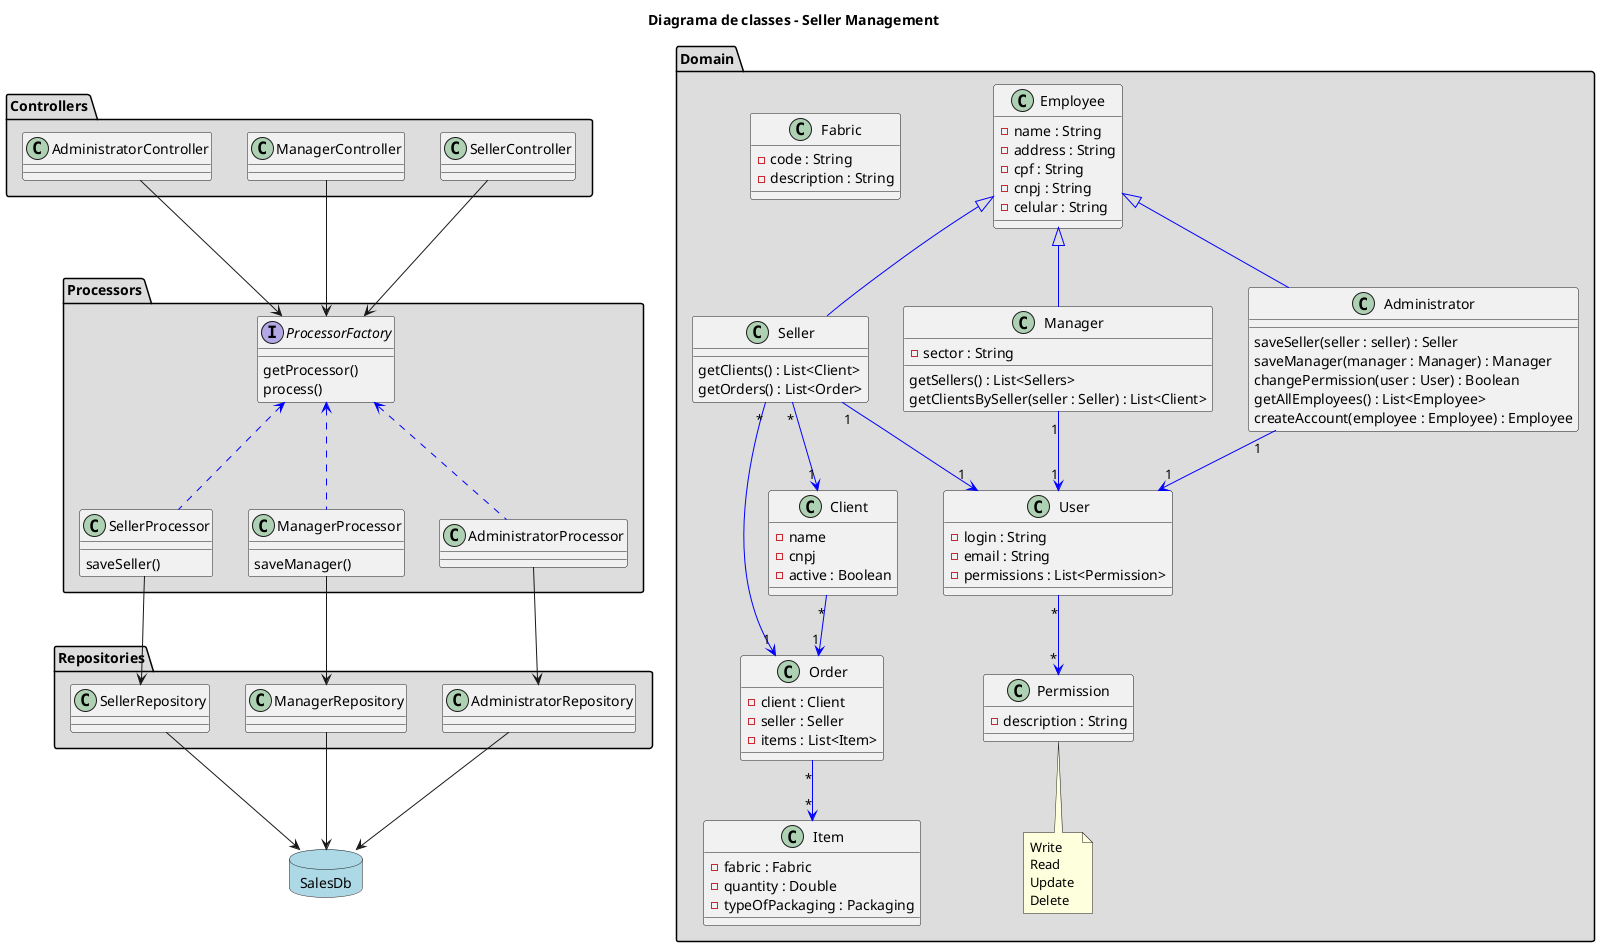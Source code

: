 @startuml
    title Diagrama de classes - Seller Management

    package Domain #DDDDDD {
        class Permission {
        - description : String
    }

    note bottom of Permission : Write \nRead \nUpdate \nDelete

    class User {
        - login : String 
        - email : String
        - permissions : List<Permission>
    }

    class Order {
        - client : Client
        - seller : Seller
        - items : List<Item>
    }

    class Client {
        - name
        - cnpj
        - active : Boolean
    }

    class Employee {
        - name : String
        - address : String
        - cpf : String
        - cnpj : String
        - celular : String

    }

    class Seller {
        
        getClients() : List<Client>
        getOrders() : List<Order>
    }

    class Manager {
        - sector : String
        getSellers() : List<Sellers>
        getClientsBySeller(seller : Seller) : List<Client>
    }

    class Administrator {
        saveSeller(seller : seller) : Seller
        saveManager(manager : Manager) : Manager
        changePermission(user : User) : Boolean
        getAllEmployees() : List<Employee>
        createAccount(employee : Employee) : Employee
    }

    class Item {
        - fabric : Fabric
        - quantity : Double
        - typeOfPackaging : Packaging
    }

    class Fabric {
        - code : String
        - description : String
    }

    Employee <|-- Seller #line:blue
    Employee <|-- Manager #line:blue
    Employee <|-- Administrator #line:blue
    Seller "1" --> "1" User #line:blue
    Manager "1" --> "1" User #line:blue
    Administrator "1" --> "1" User #line:blue
    
    User "*" --> "*" Permission #line:blue

    Seller "*" --> "1" Client #line:blue
    Seller "*" --> "1" Order #line:blue
    Order "*" --> "*" Item #line:blue
    Client "*" --> "1" Order #line:blue
}

package Controllers #DDDDDD {

    class SellerController{
        
    }
    class ManagerController {}
    class AdministratorController {}

}

package Processors #DDDDDD {

    interface ProcessorFactory {
        getProcessor()
        process()
    }

    class SellerProcessor{
        saveSeller()
    }
    class ManagerProcessor {
        saveManager()
    }
    class AdministratorProcessor {
        
    }

}

package Repositories #DDDDDD {

    class SellerRepository{}
    class ManagerRepository {}
    class AdministratorRepository {}

}

package SalesDb <<Database>> #LightBlue {
  
}

SellerProcessor --> SellerRepository
ManagerProcessor --> ManagerRepository
AdministratorProcessor --> AdministratorRepository

ProcessorFactory <.. SellerProcessor #line:blue
ProcessorFactory <.. ManagerProcessor #line:blue
ProcessorFactory <.. AdministratorProcessor #line:blue

SellerRepository --> SalesDb
ManagerRepository --> SalesDb
AdministratorRepository --> SalesDb

SellerController --> ProcessorFactory
ManagerController --> ProcessorFactory
AdministratorController --> ProcessorFactory
    
    
@enduml